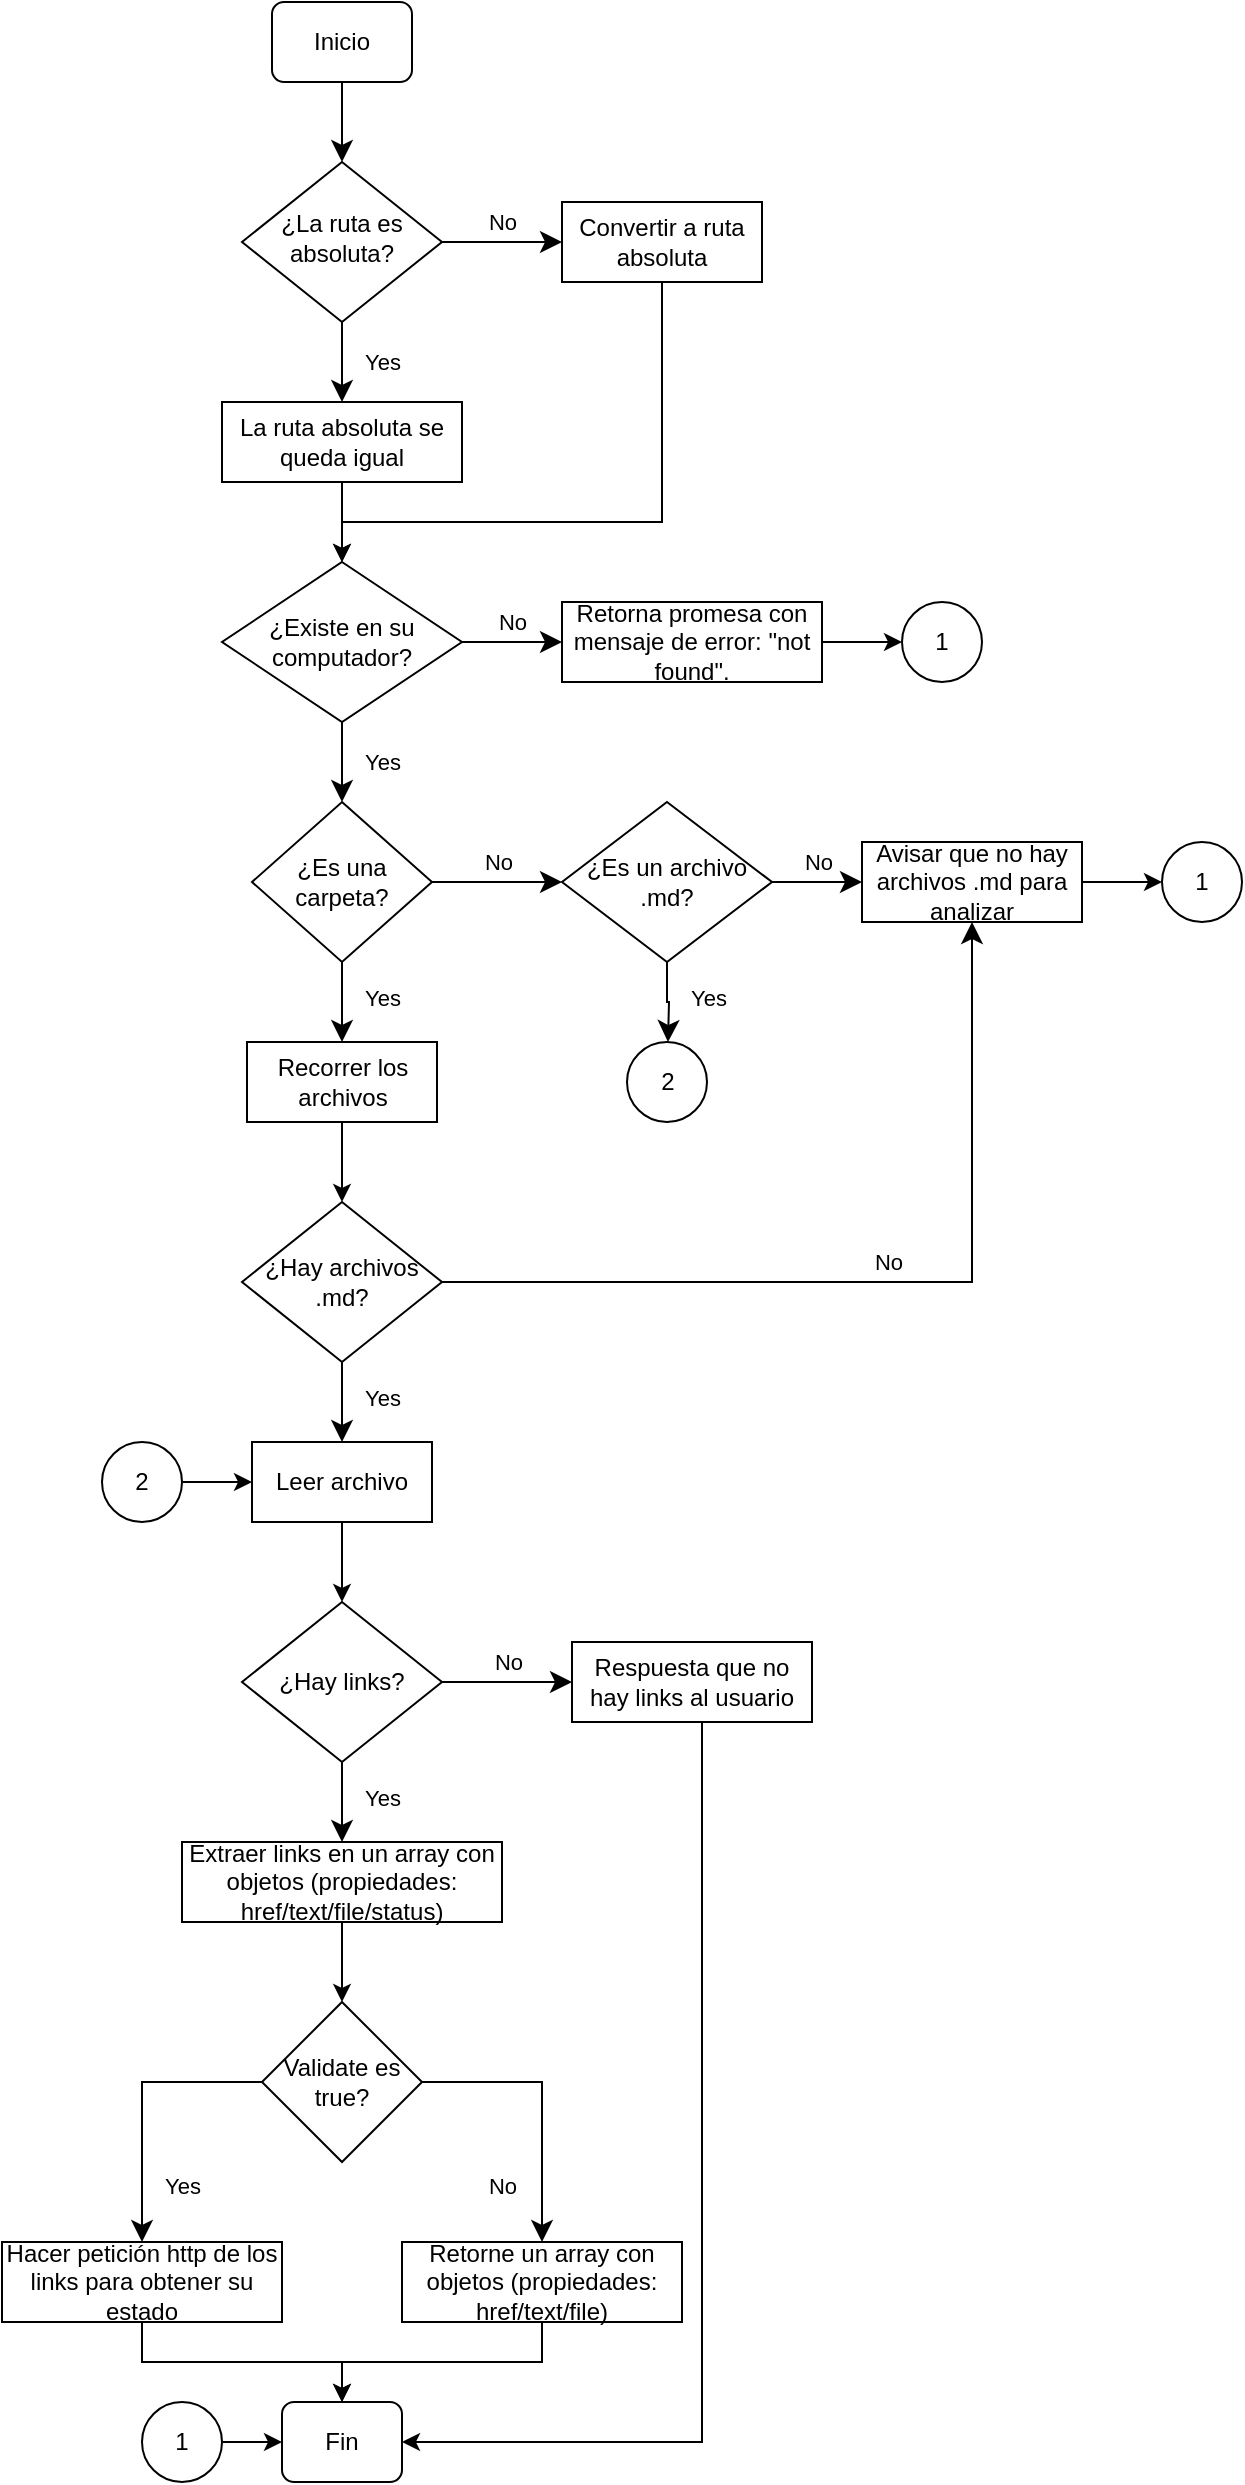 <mxfile version="14.6.9" type="github" pages="2">
  <diagram id="C5RBs43oDa-KdzZeNtuy" name="Page-1">
    <mxGraphModel dx="3195" dy="1273" grid="1" gridSize="10" guides="1" tooltips="1" connect="1" arrows="1" fold="1" page="1" pageScale="0.5" pageWidth="827" pageHeight="1169" math="0" shadow="0">
      <root>
        <mxCell id="WIyWlLk6GJQsqaUBKTNV-0" />
        <mxCell id="WIyWlLk6GJQsqaUBKTNV-1" parent="WIyWlLk6GJQsqaUBKTNV-0" />
        <mxCell id="WIyWlLk6GJQsqaUBKTNV-2" value="" style="rounded=0;html=1;jettySize=auto;orthogonalLoop=1;fontSize=11;endArrow=classic;endFill=1;endSize=8;strokeWidth=1;shadow=0;labelBackgroundColor=none;edgeStyle=orthogonalEdgeStyle;" parent="WIyWlLk6GJQsqaUBKTNV-1" source="WIyWlLk6GJQsqaUBKTNV-3" target="WIyWlLk6GJQsqaUBKTNV-6" edge="1">
          <mxGeometry relative="1" as="geometry" />
        </mxCell>
        <mxCell id="WIyWlLk6GJQsqaUBKTNV-3" value="Inicio" style="rounded=1;whiteSpace=wrap;html=1;fontSize=12;glass=0;strokeWidth=1;shadow=0;" parent="WIyWlLk6GJQsqaUBKTNV-1" vertex="1">
          <mxGeometry x="185" y="40" width="70" height="40" as="geometry" />
        </mxCell>
        <mxCell id="WIyWlLk6GJQsqaUBKTNV-4" value="Yes" style="rounded=0;html=1;jettySize=auto;orthogonalLoop=1;fontSize=11;endArrow=classic;endFill=1;endSize=8;strokeWidth=1;shadow=0;labelBackgroundColor=none;edgeStyle=orthogonalEdgeStyle;entryX=0.5;entryY=0;entryDx=0;entryDy=0;" parent="WIyWlLk6GJQsqaUBKTNV-1" source="WIyWlLk6GJQsqaUBKTNV-6" target="BhRJRYYAKcvQ0J8DfjrN-0" edge="1">
          <mxGeometry y="20" relative="1" as="geometry">
            <mxPoint as="offset" />
            <mxPoint x="220" y="250" as="targetPoint" />
          </mxGeometry>
        </mxCell>
        <mxCell id="WIyWlLk6GJQsqaUBKTNV-5" value="No" style="edgeStyle=orthogonalEdgeStyle;rounded=0;html=1;jettySize=auto;orthogonalLoop=1;fontSize=11;endArrow=classic;endFill=1;endSize=8;strokeWidth=1;shadow=0;labelBackgroundColor=none;" parent="WIyWlLk6GJQsqaUBKTNV-1" source="WIyWlLk6GJQsqaUBKTNV-6" target="WIyWlLk6GJQsqaUBKTNV-7" edge="1">
          <mxGeometry y="10" relative="1" as="geometry">
            <mxPoint as="offset" />
          </mxGeometry>
        </mxCell>
        <mxCell id="WIyWlLk6GJQsqaUBKTNV-6" value="¿La ruta es absoluta?" style="rhombus;whiteSpace=wrap;html=1;shadow=0;fontFamily=Helvetica;fontSize=12;align=center;strokeWidth=1;spacing=6;spacingTop=-4;" parent="WIyWlLk6GJQsqaUBKTNV-1" vertex="1">
          <mxGeometry x="170" y="120" width="100" height="80" as="geometry" />
        </mxCell>
        <mxCell id="BhRJRYYAKcvQ0J8DfjrN-45" style="edgeStyle=orthogonalEdgeStyle;rounded=0;orthogonalLoop=1;jettySize=auto;html=1;entryX=0.5;entryY=0;entryDx=0;entryDy=0;endArrow=classic;endFill=1;" parent="WIyWlLk6GJQsqaUBKTNV-1" source="WIyWlLk6GJQsqaUBKTNV-7" target="BhRJRYYAKcvQ0J8DfjrN-1" edge="1">
          <mxGeometry relative="1" as="geometry">
            <Array as="points">
              <mxPoint x="380" y="300" />
              <mxPoint x="220" y="300" />
            </Array>
          </mxGeometry>
        </mxCell>
        <mxCell id="WIyWlLk6GJQsqaUBKTNV-7" value="Convertir a ruta absoluta" style="rounded=1;whiteSpace=wrap;html=1;fontSize=12;glass=0;strokeWidth=1;shadow=0;arcSize=0;" parent="WIyWlLk6GJQsqaUBKTNV-1" vertex="1">
          <mxGeometry x="330" y="140" width="100" height="40" as="geometry" />
        </mxCell>
        <mxCell id="WIyWlLk6GJQsqaUBKTNV-9" value="Yes" style="edgeStyle=orthogonalEdgeStyle;rounded=0;html=1;jettySize=auto;orthogonalLoop=1;fontSize=11;endArrow=classic;endFill=1;endSize=8;strokeWidth=1;shadow=0;labelBackgroundColor=none;exitX=0.5;exitY=1;exitDx=0;exitDy=0;entryX=0.5;entryY=0;entryDx=0;entryDy=0;" parent="WIyWlLk6GJQsqaUBKTNV-1" source="BhRJRYYAKcvQ0J8DfjrN-17" target="BhRJRYYAKcvQ0J8DfjrN-20" edge="1">
          <mxGeometry x="-0.111" y="20" relative="1" as="geometry">
            <mxPoint as="offset" />
            <mxPoint x="270" y="210" as="sourcePoint" />
            <mxPoint x="320" y="210" as="targetPoint" />
          </mxGeometry>
        </mxCell>
        <mxCell id="BhRJRYYAKcvQ0J8DfjrN-3" style="edgeStyle=orthogonalEdgeStyle;rounded=0;orthogonalLoop=1;jettySize=auto;html=1;exitX=0.5;exitY=1;exitDx=0;exitDy=0;entryX=0.5;entryY=0;entryDx=0;entryDy=0;endArrow=classic;endFill=1;" parent="WIyWlLk6GJQsqaUBKTNV-1" source="BhRJRYYAKcvQ0J8DfjrN-0" target="BhRJRYYAKcvQ0J8DfjrN-1" edge="1">
          <mxGeometry relative="1" as="geometry" />
        </mxCell>
        <mxCell id="BhRJRYYAKcvQ0J8DfjrN-0" value="La ruta absoluta se queda igual" style="rounded=1;whiteSpace=wrap;html=1;arcSize=0;" parent="WIyWlLk6GJQsqaUBKTNV-1" vertex="1">
          <mxGeometry x="160" y="240" width="120" height="40" as="geometry" />
        </mxCell>
        <mxCell id="BhRJRYYAKcvQ0J8DfjrN-1" value="¿Existe en su computador?" style="rhombus;whiteSpace=wrap;html=1;" parent="WIyWlLk6GJQsqaUBKTNV-1" vertex="1">
          <mxGeometry x="160" y="320" width="120" height="80" as="geometry" />
        </mxCell>
        <mxCell id="BhRJRYYAKcvQ0J8DfjrN-51" style="edgeStyle=orthogonalEdgeStyle;rounded=0;orthogonalLoop=1;jettySize=auto;html=1;entryX=0;entryY=0.5;entryDx=0;entryDy=0;endArrow=classic;endFill=1;" parent="WIyWlLk6GJQsqaUBKTNV-1" source="BhRJRYYAKcvQ0J8DfjrN-11" target="BhRJRYYAKcvQ0J8DfjrN-50" edge="1">
          <mxGeometry relative="1" as="geometry">
            <mxPoint x="510" y="360" as="sourcePoint" />
          </mxGeometry>
        </mxCell>
        <mxCell id="BhRJRYYAKcvQ0J8DfjrN-11" value="Retorna promesa con mensaje de error: &quot;not found&quot;." style="whiteSpace=wrap;html=1;" parent="WIyWlLk6GJQsqaUBKTNV-1" vertex="1">
          <mxGeometry x="330" y="340" width="130" height="40" as="geometry" />
        </mxCell>
        <mxCell id="BhRJRYYAKcvQ0J8DfjrN-17" value="¿Hay archivos .md?" style="rhombus;whiteSpace=wrap;html=1;" parent="WIyWlLk6GJQsqaUBKTNV-1" vertex="1">
          <mxGeometry x="170" y="640" width="100" height="80" as="geometry" />
        </mxCell>
        <mxCell id="BhRJRYYAKcvQ0J8DfjrN-24" value="" style="edgeStyle=orthogonalEdgeStyle;rounded=0;orthogonalLoop=1;jettySize=auto;html=1;endArrow=classic;endFill=1;" parent="WIyWlLk6GJQsqaUBKTNV-1" source="BhRJRYYAKcvQ0J8DfjrN-20" target="BhRJRYYAKcvQ0J8DfjrN-46" edge="1">
          <mxGeometry relative="1" as="geometry">
            <mxPoint x="220" y="680" as="targetPoint" />
          </mxGeometry>
        </mxCell>
        <mxCell id="BhRJRYYAKcvQ0J8DfjrN-20" value="Leer archivo" style="whiteSpace=wrap;html=1;" parent="WIyWlLk6GJQsqaUBKTNV-1" vertex="1">
          <mxGeometry x="175" y="760" width="90" height="40" as="geometry" />
        </mxCell>
        <mxCell id="E7rHuDmB5QC5V3yIihRZ-7" style="edgeStyle=orthogonalEdgeStyle;rounded=0;orthogonalLoop=1;jettySize=auto;html=1;exitX=0.5;exitY=1;exitDx=0;exitDy=0;" parent="WIyWlLk6GJQsqaUBKTNV-1" source="BhRJRYYAKcvQ0J8DfjrN-25" target="BhRJRYYAKcvQ0J8DfjrN-38" edge="1">
          <mxGeometry relative="1" as="geometry" />
        </mxCell>
        <mxCell id="BhRJRYYAKcvQ0J8DfjrN-25" value="Retorne un array con objetos (propiedades: href/text/file)" style="whiteSpace=wrap;html=1;" parent="WIyWlLk6GJQsqaUBKTNV-1" vertex="1">
          <mxGeometry x="250" y="1160" width="140" height="40" as="geometry" />
        </mxCell>
        <mxCell id="BhRJRYYAKcvQ0J8DfjrN-43" style="edgeStyle=orthogonalEdgeStyle;rounded=0;orthogonalLoop=1;jettySize=auto;html=1;entryX=1;entryY=0.5;entryDx=0;entryDy=0;endArrow=classic;endFill=1;" parent="WIyWlLk6GJQsqaUBKTNV-1" source="BhRJRYYAKcvQ0J8DfjrN-32" target="BhRJRYYAKcvQ0J8DfjrN-38" edge="1">
          <mxGeometry relative="1" as="geometry">
            <Array as="points">
              <mxPoint x="400" y="1260" />
            </Array>
          </mxGeometry>
        </mxCell>
        <mxCell id="BhRJRYYAKcvQ0J8DfjrN-32" value="Respuesta que no hay links al usuario" style="whiteSpace=wrap;html=1;" parent="WIyWlLk6GJQsqaUBKTNV-1" vertex="1">
          <mxGeometry x="335" y="860" width="120" height="40" as="geometry" />
        </mxCell>
        <mxCell id="BhRJRYYAKcvQ0J8DfjrN-35" value="Yes" style="rounded=0;html=1;jettySize=auto;orthogonalLoop=1;fontSize=11;endArrow=classic;endFill=1;endSize=8;strokeWidth=1;shadow=0;labelBackgroundColor=none;edgeStyle=orthogonalEdgeStyle;exitX=0.5;exitY=1;exitDx=0;exitDy=0;entryX=0.5;entryY=0;entryDx=0;entryDy=0;" parent="WIyWlLk6GJQsqaUBKTNV-1" source="BhRJRYYAKcvQ0J8DfjrN-1" target="BhRJRYYAKcvQ0J8DfjrN-49" edge="1">
          <mxGeometry y="20" relative="1" as="geometry">
            <mxPoint as="offset" />
            <mxPoint x="230" y="220" as="sourcePoint" />
            <mxPoint x="230" y="260" as="targetPoint" />
          </mxGeometry>
        </mxCell>
        <mxCell id="BhRJRYYAKcvQ0J8DfjrN-36" value="No" style="edgeStyle=orthogonalEdgeStyle;rounded=0;html=1;jettySize=auto;orthogonalLoop=1;fontSize=11;endArrow=classic;endFill=1;endSize=8;strokeWidth=1;shadow=0;labelBackgroundColor=none;exitX=1;exitY=0.5;exitDx=0;exitDy=0;entryX=0;entryY=0.5;entryDx=0;entryDy=0;" parent="WIyWlLk6GJQsqaUBKTNV-1" source="BhRJRYYAKcvQ0J8DfjrN-1" target="BhRJRYYAKcvQ0J8DfjrN-11" edge="1">
          <mxGeometry y="10" relative="1" as="geometry">
            <mxPoint as="offset" />
            <mxPoint x="280" y="350" as="sourcePoint" />
            <mxPoint x="330" y="180" as="targetPoint" />
          </mxGeometry>
        </mxCell>
        <mxCell id="BhRJRYYAKcvQ0J8DfjrN-37" value="Yes" style="edgeStyle=orthogonalEdgeStyle;rounded=0;html=1;jettySize=auto;orthogonalLoop=1;fontSize=11;endArrow=classic;endFill=1;endSize=8;strokeWidth=1;shadow=0;labelBackgroundColor=none;entryX=0.5;entryY=0;entryDx=0;entryDy=0;" parent="WIyWlLk6GJQsqaUBKTNV-1" source="BhRJRYYAKcvQ0J8DfjrN-46" target="C8ftDMsVp3lCdtYubEuG-0" edge="1">
          <mxGeometry x="-0.111" y="20" relative="1" as="geometry">
            <mxPoint as="offset" />
            <mxPoint x="220" y="950" as="sourcePoint" />
            <mxPoint x="220" y="960" as="targetPoint" />
          </mxGeometry>
        </mxCell>
        <mxCell id="BhRJRYYAKcvQ0J8DfjrN-38" value="Fin" style="rounded=1;whiteSpace=wrap;html=1;" parent="WIyWlLk6GJQsqaUBKTNV-1" vertex="1">
          <mxGeometry x="190" y="1240" width="60" height="40" as="geometry" />
        </mxCell>
        <mxCell id="BhRJRYYAKcvQ0J8DfjrN-41" value="No" style="edgeStyle=orthogonalEdgeStyle;rounded=0;html=1;jettySize=auto;orthogonalLoop=1;fontSize=11;endArrow=classic;endFill=1;endSize=8;strokeWidth=1;shadow=0;labelBackgroundColor=none;exitX=1;exitY=0.5;exitDx=0;exitDy=0;entryX=0;entryY=0.5;entryDx=0;entryDy=0;" parent="WIyWlLk6GJQsqaUBKTNV-1" source="BhRJRYYAKcvQ0J8DfjrN-46" target="BhRJRYYAKcvQ0J8DfjrN-32" edge="1">
          <mxGeometry y="10" relative="1" as="geometry">
            <mxPoint as="offset" />
            <mxPoint x="280" y="860" as="sourcePoint" />
            <mxPoint x="360" y="600" as="targetPoint" />
          </mxGeometry>
        </mxCell>
        <mxCell id="BhRJRYYAKcvQ0J8DfjrN-46" value="&lt;span&gt;¿Hay links?&lt;/span&gt;" style="rhombus;whiteSpace=wrap;html=1;" parent="WIyWlLk6GJQsqaUBKTNV-1" vertex="1">
          <mxGeometry x="170" y="840" width="100" height="80" as="geometry" />
        </mxCell>
        <mxCell id="BhRJRYYAKcvQ0J8DfjrN-48" value="No" style="edgeStyle=orthogonalEdgeStyle;rounded=0;html=1;jettySize=auto;orthogonalLoop=1;fontSize=11;endArrow=classic;endFill=1;endSize=8;strokeWidth=1;shadow=0;labelBackgroundColor=none;exitX=1;exitY=0.5;exitDx=0;exitDy=0;entryX=0.5;entryY=1;entryDx=0;entryDy=0;" parent="WIyWlLk6GJQsqaUBKTNV-1" source="BhRJRYYAKcvQ0J8DfjrN-17" target="BhRJRYYAKcvQ0J8DfjrN-74" edge="1">
          <mxGeometry y="10" relative="1" as="geometry">
            <mxPoint as="offset" />
            <mxPoint x="290" y="290" as="sourcePoint" />
            <mxPoint x="330" y="680" as="targetPoint" />
          </mxGeometry>
        </mxCell>
        <mxCell id="BhRJRYYAKcvQ0J8DfjrN-49" value="¿Es una carpeta?" style="rhombus;whiteSpace=wrap;html=1;" parent="WIyWlLk6GJQsqaUBKTNV-1" vertex="1">
          <mxGeometry x="175" y="440" width="90" height="80" as="geometry" />
        </mxCell>
        <mxCell id="BhRJRYYAKcvQ0J8DfjrN-50" value="1" style="ellipse;whiteSpace=wrap;html=1;aspect=fixed;" parent="WIyWlLk6GJQsqaUBKTNV-1" vertex="1">
          <mxGeometry x="500" y="340" width="40" height="40" as="geometry" />
        </mxCell>
        <mxCell id="BhRJRYYAKcvQ0J8DfjrN-53" value="" style="edgeStyle=orthogonalEdgeStyle;rounded=0;orthogonalLoop=1;jettySize=auto;html=1;endArrow=classic;endFill=1;" parent="WIyWlLk6GJQsqaUBKTNV-1" source="BhRJRYYAKcvQ0J8DfjrN-52" target="BhRJRYYAKcvQ0J8DfjrN-38" edge="1">
          <mxGeometry relative="1" as="geometry" />
        </mxCell>
        <mxCell id="BhRJRYYAKcvQ0J8DfjrN-52" value="1" style="ellipse;whiteSpace=wrap;html=1;aspect=fixed;" parent="WIyWlLk6GJQsqaUBKTNV-1" vertex="1">
          <mxGeometry x="120" y="1240" width="40" height="40" as="geometry" />
        </mxCell>
        <mxCell id="BhRJRYYAKcvQ0J8DfjrN-61" style="edgeStyle=orthogonalEdgeStyle;rounded=0;orthogonalLoop=1;jettySize=auto;html=1;exitX=0.5;exitY=1;exitDx=0;exitDy=0;entryX=0.5;entryY=0;entryDx=0;entryDy=0;endArrow=classic;endFill=1;" parent="WIyWlLk6GJQsqaUBKTNV-1" source="BhRJRYYAKcvQ0J8DfjrN-54" target="BhRJRYYAKcvQ0J8DfjrN-17" edge="1">
          <mxGeometry relative="1" as="geometry" />
        </mxCell>
        <mxCell id="BhRJRYYAKcvQ0J8DfjrN-54" value="Recorrer los archivos" style="whiteSpace=wrap;html=1;rounded=0;" parent="WIyWlLk6GJQsqaUBKTNV-1" vertex="1">
          <mxGeometry x="172.5" y="560" width="95" height="40" as="geometry" />
        </mxCell>
        <mxCell id="BhRJRYYAKcvQ0J8DfjrN-59" value="Yes" style="edgeStyle=orthogonalEdgeStyle;rounded=0;html=1;jettySize=auto;orthogonalLoop=1;fontSize=11;endArrow=classic;endFill=1;endSize=8;strokeWidth=1;shadow=0;labelBackgroundColor=none;exitX=0.5;exitY=1;exitDx=0;exitDy=0;entryX=0.5;entryY=0;entryDx=0;entryDy=0;" parent="WIyWlLk6GJQsqaUBKTNV-1" source="BhRJRYYAKcvQ0J8DfjrN-49" target="BhRJRYYAKcvQ0J8DfjrN-54" edge="1">
          <mxGeometry x="-0.111" y="20" relative="1" as="geometry">
            <mxPoint as="offset" />
            <mxPoint x="230" y="530" as="sourcePoint" />
            <mxPoint x="230" y="570" as="targetPoint" />
          </mxGeometry>
        </mxCell>
        <mxCell id="BhRJRYYAKcvQ0J8DfjrN-63" value="¿Es un archivo .md?" style="rhombus;whiteSpace=wrap;html=1;" parent="WIyWlLk6GJQsqaUBKTNV-1" vertex="1">
          <mxGeometry x="330" y="440" width="105" height="80" as="geometry" />
        </mxCell>
        <mxCell id="BhRJRYYAKcvQ0J8DfjrN-65" value="No" style="edgeStyle=orthogonalEdgeStyle;rounded=0;html=1;jettySize=auto;orthogonalLoop=1;fontSize=11;endArrow=classic;endFill=1;endSize=8;strokeWidth=1;shadow=0;labelBackgroundColor=none;exitX=1;exitY=0.5;exitDx=0;exitDy=0;entryX=0;entryY=0.5;entryDx=0;entryDy=0;" parent="WIyWlLk6GJQsqaUBKTNV-1" source="BhRJRYYAKcvQ0J8DfjrN-49" target="BhRJRYYAKcvQ0J8DfjrN-63" edge="1">
          <mxGeometry y="10" relative="1" as="geometry">
            <mxPoint as="offset" />
            <mxPoint x="290" y="370" as="sourcePoint" />
            <mxPoint x="340" y="370" as="targetPoint" />
          </mxGeometry>
        </mxCell>
        <mxCell id="BhRJRYYAKcvQ0J8DfjrN-66" value="Yes" style="edgeStyle=orthogonalEdgeStyle;rounded=0;html=1;jettySize=auto;orthogonalLoop=1;fontSize=11;endArrow=classic;endFill=1;endSize=8;strokeWidth=1;shadow=0;labelBackgroundColor=none;exitX=0.5;exitY=1;exitDx=0;exitDy=0;" parent="WIyWlLk6GJQsqaUBKTNV-1" source="BhRJRYYAKcvQ0J8DfjrN-63" edge="1">
          <mxGeometry x="-0.111" y="20" relative="1" as="geometry">
            <mxPoint as="offset" />
            <mxPoint x="230" y="530" as="sourcePoint" />
            <mxPoint x="383" y="560" as="targetPoint" />
          </mxGeometry>
        </mxCell>
        <mxCell id="BhRJRYYAKcvQ0J8DfjrN-68" value="2" style="ellipse;whiteSpace=wrap;html=1;aspect=fixed;" parent="WIyWlLk6GJQsqaUBKTNV-1" vertex="1">
          <mxGeometry x="362.5" y="560" width="40" height="40" as="geometry" />
        </mxCell>
        <mxCell id="BhRJRYYAKcvQ0J8DfjrN-72" style="edgeStyle=orthogonalEdgeStyle;rounded=0;orthogonalLoop=1;jettySize=auto;html=1;exitX=1;exitY=0.5;exitDx=0;exitDy=0;entryX=0;entryY=0.5;entryDx=0;entryDy=0;endArrow=classic;endFill=1;" parent="WIyWlLk6GJQsqaUBKTNV-1" source="BhRJRYYAKcvQ0J8DfjrN-71" target="BhRJRYYAKcvQ0J8DfjrN-20" edge="1">
          <mxGeometry relative="1" as="geometry" />
        </mxCell>
        <mxCell id="BhRJRYYAKcvQ0J8DfjrN-71" value="2" style="ellipse;whiteSpace=wrap;html=1;aspect=fixed;" parent="WIyWlLk6GJQsqaUBKTNV-1" vertex="1">
          <mxGeometry x="100" y="760" width="40" height="40" as="geometry" />
        </mxCell>
        <mxCell id="BhRJRYYAKcvQ0J8DfjrN-73" value="No" style="edgeStyle=orthogonalEdgeStyle;rounded=0;html=1;jettySize=auto;orthogonalLoop=1;fontSize=11;endArrow=classic;endFill=1;endSize=8;strokeWidth=1;shadow=0;labelBackgroundColor=none;exitX=1;exitY=0.5;exitDx=0;exitDy=0;" parent="WIyWlLk6GJQsqaUBKTNV-1" source="BhRJRYYAKcvQ0J8DfjrN-63" target="BhRJRYYAKcvQ0J8DfjrN-74" edge="1">
          <mxGeometry y="10" relative="1" as="geometry">
            <mxPoint as="offset" />
            <mxPoint x="275" y="490" as="sourcePoint" />
            <mxPoint x="490" y="480" as="targetPoint" />
          </mxGeometry>
        </mxCell>
        <mxCell id="BhRJRYYAKcvQ0J8DfjrN-74" value="Avisar que no hay archivos .md para analizar" style="rounded=0;whiteSpace=wrap;html=1;" parent="WIyWlLk6GJQsqaUBKTNV-1" vertex="1">
          <mxGeometry x="480" y="460" width="110" height="40" as="geometry" />
        </mxCell>
        <mxCell id="BhRJRYYAKcvQ0J8DfjrN-75" style="edgeStyle=orthogonalEdgeStyle;rounded=0;orthogonalLoop=1;jettySize=auto;html=1;entryX=0;entryY=0.5;entryDx=0;entryDy=0;endArrow=classic;endFill=1;" parent="WIyWlLk6GJQsqaUBKTNV-1" source="BhRJRYYAKcvQ0J8DfjrN-74" target="BhRJRYYAKcvQ0J8DfjrN-76" edge="1">
          <mxGeometry relative="1" as="geometry">
            <mxPoint x="590" y="480" as="sourcePoint" />
          </mxGeometry>
        </mxCell>
        <mxCell id="BhRJRYYAKcvQ0J8DfjrN-76" value="1" style="ellipse;whiteSpace=wrap;html=1;aspect=fixed;" parent="WIyWlLk6GJQsqaUBKTNV-1" vertex="1">
          <mxGeometry x="630" y="460" width="40" height="40" as="geometry" />
        </mxCell>
        <mxCell id="E7rHuDmB5QC5V3yIihRZ-2" value="Yes" style="edgeStyle=orthogonalEdgeStyle;rounded=0;html=1;jettySize=auto;orthogonalLoop=1;fontSize=11;endArrow=classic;endFill=1;endSize=8;strokeWidth=1;shadow=0;labelBackgroundColor=none;exitX=0;exitY=0.5;exitDx=0;exitDy=0;entryX=0.5;entryY=0;entryDx=0;entryDy=0;" parent="WIyWlLk6GJQsqaUBKTNV-1" source="E7rHuDmB5QC5V3yIihRZ-3" target="E7rHuDmB5QC5V3yIihRZ-4" edge="1">
          <mxGeometry x="0.6" y="20" relative="1" as="geometry">
            <mxPoint as="offset" />
            <mxPoint x="284" y="1208" as="sourcePoint" />
            <mxPoint x="320" y="1270" as="targetPoint" />
          </mxGeometry>
        </mxCell>
        <mxCell id="E7rHuDmB5QC5V3yIihRZ-3" value="Validate es true?" style="rhombus;whiteSpace=wrap;html=1;" parent="WIyWlLk6GJQsqaUBKTNV-1" vertex="1">
          <mxGeometry x="180" y="1040" width="80" height="80" as="geometry" />
        </mxCell>
        <mxCell id="E7rHuDmB5QC5V3yIihRZ-6" style="edgeStyle=orthogonalEdgeStyle;rounded=0;orthogonalLoop=1;jettySize=auto;html=1;entryX=0.5;entryY=0;entryDx=0;entryDy=0;" parent="WIyWlLk6GJQsqaUBKTNV-1" source="E7rHuDmB5QC5V3yIihRZ-4" target="BhRJRYYAKcvQ0J8DfjrN-38" edge="1">
          <mxGeometry relative="1" as="geometry" />
        </mxCell>
        <mxCell id="E7rHuDmB5QC5V3yIihRZ-4" value="Hacer petición http de los links para obtener su estado" style="whiteSpace=wrap;html=1;" parent="WIyWlLk6GJQsqaUBKTNV-1" vertex="1">
          <mxGeometry x="50" y="1160" width="140" height="40" as="geometry" />
        </mxCell>
        <mxCell id="E7rHuDmB5QC5V3yIihRZ-5" value="No" style="edgeStyle=orthogonalEdgeStyle;rounded=0;html=1;jettySize=auto;orthogonalLoop=1;fontSize=11;endArrow=classic;endFill=1;endSize=8;strokeWidth=1;shadow=0;labelBackgroundColor=none;exitX=1;exitY=0.5;exitDx=0;exitDy=0;entryX=0.5;entryY=0;entryDx=0;entryDy=0;" parent="WIyWlLk6GJQsqaUBKTNV-1" source="E7rHuDmB5QC5V3yIihRZ-3" target="BhRJRYYAKcvQ0J8DfjrN-25" edge="1">
          <mxGeometry x="0.6" y="-20" relative="1" as="geometry">
            <mxPoint as="offset" />
            <mxPoint x="280" y="1130" as="sourcePoint" />
            <mxPoint x="345" y="1130" as="targetPoint" />
          </mxGeometry>
        </mxCell>
        <mxCell id="C8ftDMsVp3lCdtYubEuG-1" style="edgeStyle=orthogonalEdgeStyle;rounded=0;orthogonalLoop=1;jettySize=auto;html=1;" parent="WIyWlLk6GJQsqaUBKTNV-1" source="C8ftDMsVp3lCdtYubEuG-0" target="E7rHuDmB5QC5V3yIihRZ-3" edge="1">
          <mxGeometry relative="1" as="geometry" />
        </mxCell>
        <mxCell id="C8ftDMsVp3lCdtYubEuG-0" value="Extraer links en un array con objetos (propiedades: href/text/file/status)" style="rounded=0;whiteSpace=wrap;html=1;" parent="WIyWlLk6GJQsqaUBKTNV-1" vertex="1">
          <mxGeometry x="140" y="960" width="160" height="40" as="geometry" />
        </mxCell>
      </root>
    </mxGraphModel>
  </diagram>
  <diagram id="6YpdlspFfh-CgwEhxLKP" name="Page-2">
    <mxGraphModel dx="1303" dy="848" grid="1" gridSize="10" guides="1" tooltips="1" connect="1" arrows="1" fold="1" page="1" pageScale="1" pageWidth="827" pageHeight="1169" math="0" shadow="0">
      <root>
        <mxCell id="Re3q_bicI65L7OfS4d7Y-0" />
        <mxCell id="Re3q_bicI65L7OfS4d7Y-1" parent="Re3q_bicI65L7OfS4d7Y-0" />
        <mxCell id="TqOMjA8gUt00hM5vhaYG-0" value="Inicio" style="rounded=1;whiteSpace=wrap;html=1;fontSize=12;glass=0;strokeWidth=1;shadow=0;" vertex="1" parent="Re3q_bicI65L7OfS4d7Y-1">
          <mxGeometry x="1045" y="40" width="70" height="40" as="geometry" />
        </mxCell>
        <mxCell id="TqOMjA8gUt00hM5vhaYG-1" value="" style="rounded=0;html=1;jettySize=auto;orthogonalLoop=1;fontSize=11;endArrow=classic;endFill=1;endSize=8;strokeWidth=1;shadow=0;labelBackgroundColor=none;edgeStyle=orthogonalEdgeStyle;exitX=0.5;exitY=1;exitDx=0;exitDy=0;" edge="1" parent="Re3q_bicI65L7OfS4d7Y-1" source="TqOMjA8gUt00hM5vhaYG-0" target="TqOMjA8gUt00hM5vhaYG-3">
          <mxGeometry relative="1" as="geometry">
            <mxPoint x="890" y="50" as="sourcePoint" />
            <mxPoint x="260" y="130" as="targetPoint" />
          </mxGeometry>
        </mxCell>
        <mxCell id="TqOMjA8gUt00hM5vhaYG-2" value="" style="edgeStyle=orthogonalEdgeStyle;rounded=0;orthogonalLoop=1;jettySize=auto;html=1;" edge="1" parent="Re3q_bicI65L7OfS4d7Y-1" source="TqOMjA8gUt00hM5vhaYG-3" target="TqOMjA8gUt00hM5vhaYG-5">
          <mxGeometry relative="1" as="geometry" />
        </mxCell>
        <mxCell id="TqOMjA8gUt00hM5vhaYG-3" value="&lt;span&gt;array con objetos (propiedades: href/text/file)&lt;/span&gt;" style="shape=parallelogram;perimeter=parallelogramPerimeter;whiteSpace=wrap;html=1;fixedSize=1;" vertex="1" parent="Re3q_bicI65L7OfS4d7Y-1">
          <mxGeometry x="1010" y="120" width="140" height="40" as="geometry" />
        </mxCell>
        <mxCell id="TqOMjA8gUt00hM5vhaYG-4" value="" style="edgeStyle=orthogonalEdgeStyle;rounded=0;orthogonalLoop=1;jettySize=auto;html=1;" edge="1" parent="Re3q_bicI65L7OfS4d7Y-1" source="TqOMjA8gUt00hM5vhaYG-5" target="TqOMjA8gUt00hM5vhaYG-6">
          <mxGeometry relative="1" as="geometry" />
        </mxCell>
        <mxCell id="TqOMjA8gUt00hM5vhaYG-5" value="Llamar al API JS" style="whiteSpace=wrap;html=1;" vertex="1" parent="Re3q_bicI65L7OfS4d7Y-1">
          <mxGeometry x="1020" y="200" width="120" height="40" as="geometry" />
        </mxCell>
        <mxCell id="TqOMjA8gUt00hM5vhaYG-6" value="¿Opción&lt;br&gt;--validate?" style="rhombus;whiteSpace=wrap;html=1;" vertex="1" parent="Re3q_bicI65L7OfS4d7Y-1">
          <mxGeometry x="1040" y="280" width="80" height="80" as="geometry" />
        </mxCell>
        <mxCell id="TqOMjA8gUt00hM5vhaYG-7" value="Yes" style="rounded=0;html=1;jettySize=auto;orthogonalLoop=1;fontSize=11;endArrow=classic;endFill=1;endSize=8;strokeWidth=1;shadow=0;labelBackgroundColor=none;edgeStyle=orthogonalEdgeStyle;exitX=0.5;exitY=1;exitDx=0;exitDy=0;" edge="1" parent="Re3q_bicI65L7OfS4d7Y-1" source="TqOMjA8gUt00hM5vhaYG-6" target="TqOMjA8gUt00hM5vhaYG-8">
          <mxGeometry y="20" relative="1" as="geometry">
            <mxPoint as="offset" />
            <mxPoint x="260" y="410" as="sourcePoint" />
            <mxPoint x="1080" y="400" as="targetPoint" />
          </mxGeometry>
        </mxCell>
        <mxCell id="TqOMjA8gUt00hM5vhaYG-8" value="¿El link funciona?" style="rhombus;whiteSpace=wrap;html=1;rounded=0;" vertex="1" parent="Re3q_bicI65L7OfS4d7Y-1">
          <mxGeometry x="1040" y="400" width="80" height="80" as="geometry" />
        </mxCell>
        <mxCell id="TqOMjA8gUt00hM5vhaYG-9" value="Yes" style="rounded=0;html=1;jettySize=auto;orthogonalLoop=1;fontSize=11;endArrow=classic;endFill=1;endSize=8;strokeWidth=1;shadow=0;labelBackgroundColor=none;edgeStyle=orthogonalEdgeStyle;entryX=0.5;entryY=0;entryDx=0;entryDy=0;" edge="1" parent="Re3q_bicI65L7OfS4d7Y-1" source="TqOMjA8gUt00hM5vhaYG-8" target="TqOMjA8gUt00hM5vhaYG-11">
          <mxGeometry y="20" relative="1" as="geometry">
            <mxPoint as="offset" />
            <mxPoint x="1090" y="290" as="sourcePoint" />
            <mxPoint x="1080" y="520" as="targetPoint" />
          </mxGeometry>
        </mxCell>
        <mxCell id="TqOMjA8gUt00hM5vhaYG-10" style="edgeStyle=orthogonalEdgeStyle;rounded=0;orthogonalLoop=1;jettySize=auto;html=1;entryX=0;entryY=0.5;entryDx=0;entryDy=0;" edge="1" parent="Re3q_bicI65L7OfS4d7Y-1" source="TqOMjA8gUt00hM5vhaYG-11" target="TqOMjA8gUt00hM5vhaYG-16">
          <mxGeometry relative="1" as="geometry">
            <Array as="points">
              <mxPoint x="1010" y="700" />
            </Array>
          </mxGeometry>
        </mxCell>
        <mxCell id="TqOMjA8gUt00hM5vhaYG-11" value="Retorna &quot;ok&quot; después de la URL y status de la rspta recibida a la petición HTTP a dicha URL" style="rounded=0;whiteSpace=wrap;html=1;" vertex="1" parent="Re3q_bicI65L7OfS4d7Y-1">
          <mxGeometry x="950" y="560" width="120" height="80" as="geometry" />
        </mxCell>
        <mxCell id="TqOMjA8gUt00hM5vhaYG-12" value="No" style="edgeStyle=orthogonalEdgeStyle;rounded=0;html=1;jettySize=auto;orthogonalLoop=1;fontSize=11;endArrow=classic;endFill=1;endSize=8;strokeWidth=1;shadow=0;labelBackgroundColor=none;exitX=0.5;exitY=1;exitDx=0;exitDy=0;entryX=0.5;entryY=0;entryDx=0;entryDy=0;" edge="1" parent="Re3q_bicI65L7OfS4d7Y-1" source="TqOMjA8gUt00hM5vhaYG-8" target="TqOMjA8gUt00hM5vhaYG-14">
          <mxGeometry y="-20" relative="1" as="geometry">
            <mxPoint as="offset" />
            <mxPoint x="475" y="410" as="sourcePoint" />
            <mxPoint x="1180" y="560" as="targetPoint" />
          </mxGeometry>
        </mxCell>
        <mxCell id="TqOMjA8gUt00hM5vhaYG-13" style="edgeStyle=orthogonalEdgeStyle;rounded=0;orthogonalLoop=1;jettySize=auto;html=1;entryX=0;entryY=0.5;entryDx=0;entryDy=0;" edge="1" parent="Re3q_bicI65L7OfS4d7Y-1" source="TqOMjA8gUt00hM5vhaYG-14" target="TqOMjA8gUt00hM5vhaYG-16">
          <mxGeometry relative="1" as="geometry">
            <Array as="points">
              <mxPoint x="1150" y="700" />
            </Array>
          </mxGeometry>
        </mxCell>
        <mxCell id="TqOMjA8gUt00hM5vhaYG-14" value="&lt;span&gt;Retorna &quot;fail&quot; después de la URL y status de la rspta recibida a la petición HTTP a dicha URL&lt;/span&gt;" style="rounded=0;whiteSpace=wrap;html=1;" vertex="1" parent="Re3q_bicI65L7OfS4d7Y-1">
          <mxGeometry x="1090" y="560" width="120" height="80" as="geometry" />
        </mxCell>
        <mxCell id="TqOMjA8gUt00hM5vhaYG-15" value="" style="edgeStyle=orthogonalEdgeStyle;rounded=0;orthogonalLoop=1;jettySize=auto;html=1;" edge="1" parent="Re3q_bicI65L7OfS4d7Y-1" source="TqOMjA8gUt00hM5vhaYG-16" target="TqOMjA8gUt00hM5vhaYG-29">
          <mxGeometry relative="1" as="geometry" />
        </mxCell>
        <mxCell id="TqOMjA8gUt00hM5vhaYG-16" value="Truncado a 50 caracteres por línea." style="rounded=1;whiteSpace=wrap;html=1;arcSize=0;" vertex="1" parent="Re3q_bicI65L7OfS4d7Y-1">
          <mxGeometry x="1241" y="680" width="150" height="40" as="geometry" />
        </mxCell>
        <mxCell id="TqOMjA8gUt00hM5vhaYG-17" value="No" style="edgeStyle=orthogonalEdgeStyle;rounded=0;html=1;jettySize=auto;orthogonalLoop=1;fontSize=11;endArrow=classic;endFill=1;endSize=8;strokeWidth=1;shadow=0;labelBackgroundColor=none;exitX=1;exitY=0.5;exitDx=0;exitDy=0;entryX=0;entryY=0.5;entryDx=0;entryDy=0;" edge="1" parent="Re3q_bicI65L7OfS4d7Y-1" source="TqOMjA8gUt00hM5vhaYG-6" target="TqOMjA8gUt00hM5vhaYG-18">
          <mxGeometry y="-20" relative="1" as="geometry">
            <mxPoint as="offset" />
            <mxPoint x="1090" y="570" as="sourcePoint" />
            <mxPoint x="1191" y="320" as="targetPoint" />
          </mxGeometry>
        </mxCell>
        <mxCell id="TqOMjA8gUt00hM5vhaYG-18" value="&lt;span&gt;¿Opción&lt;/span&gt;&lt;br&gt;&lt;span&gt;--stats?&lt;/span&gt;" style="rhombus;whiteSpace=wrap;html=1;" vertex="1" parent="Re3q_bicI65L7OfS4d7Y-1">
          <mxGeometry x="1200" y="280" width="80" height="80" as="geometry" />
        </mxCell>
        <mxCell id="TqOMjA8gUt00hM5vhaYG-19" value="Yes" style="rounded=0;html=1;jettySize=auto;orthogonalLoop=1;fontSize=11;endArrow=classic;endFill=1;endSize=8;strokeWidth=1;shadow=0;labelBackgroundColor=none;edgeStyle=orthogonalEdgeStyle;exitX=0.5;exitY=1;exitDx=0;exitDy=0;" edge="1" parent="Re3q_bicI65L7OfS4d7Y-1" source="TqOMjA8gUt00hM5vhaYG-18" target="TqOMjA8gUt00hM5vhaYG-21">
          <mxGeometry y="20" relative="1" as="geometry">
            <mxPoint as="offset" />
            <mxPoint x="1231" y="360" as="sourcePoint" />
            <mxPoint x="1201" y="400" as="targetPoint" />
          </mxGeometry>
        </mxCell>
        <mxCell id="TqOMjA8gUt00hM5vhaYG-20" style="edgeStyle=orthogonalEdgeStyle;rounded=0;orthogonalLoop=1;jettySize=auto;html=1;exitX=1;exitY=0.5;exitDx=0;exitDy=0;" edge="1" parent="Re3q_bicI65L7OfS4d7Y-1" source="TqOMjA8gUt00hM5vhaYG-21" target="TqOMjA8gUt00hM5vhaYG-16">
          <mxGeometry relative="1" as="geometry" />
        </mxCell>
        <mxCell id="TqOMjA8gUt00hM5vhaYG-21" value="Retorna el total de enlaces y los únicos. Ejm:&lt;br&gt;Total: 3&lt;br&gt;Unique: 3" style="rounded=0;whiteSpace=wrap;html=1;" vertex="1" parent="Re3q_bicI65L7OfS4d7Y-1">
          <mxGeometry x="1195" y="400" width="90" height="80" as="geometry" />
        </mxCell>
        <mxCell id="TqOMjA8gUt00hM5vhaYG-22" value="No" style="edgeStyle=orthogonalEdgeStyle;rounded=0;html=1;jettySize=auto;orthogonalLoop=1;fontSize=11;endArrow=classic;endFill=1;endSize=8;strokeWidth=1;shadow=0;labelBackgroundColor=none;exitX=1;exitY=0.5;exitDx=0;exitDy=0;" edge="1" parent="Re3q_bicI65L7OfS4d7Y-1" source="TqOMjA8gUt00hM5vhaYG-18" target="TqOMjA8gUt00hM5vhaYG-23">
          <mxGeometry y="-20" relative="1" as="geometry">
            <mxPoint as="offset" />
            <mxPoint x="1130" y="330" as="sourcePoint" />
            <mxPoint x="1370" y="320" as="targetPoint" />
          </mxGeometry>
        </mxCell>
        <mxCell id="TqOMjA8gUt00hM5vhaYG-23" value="&lt;span style=&quot;color: rgb(0 , 0 , 0) ; font-family: &amp;#34;helvetica&amp;#34; ; font-size: 12px ; font-style: normal ; font-weight: 400 ; letter-spacing: normal ; text-align: center ; text-indent: 0px ; text-transform: none ; word-spacing: 0px ; background-color: rgb(248 , 249 , 250)&quot;&gt;¿Opción&lt;/span&gt;&lt;br style=&quot;color: rgb(0 , 0 , 0) ; font-family: &amp;#34;helvetica&amp;#34; ; font-size: 12px ; font-style: normal ; font-weight: 400 ; letter-spacing: normal ; text-align: center ; text-indent: 0px ; text-transform: none ; word-spacing: 0px ; background-color: rgb(248 , 249 , 250)&quot;&gt;&lt;span style=&quot;color: rgb(0 , 0 , 0) ; font-family: &amp;#34;helvetica&amp;#34; ; font-size: 12px ; font-style: normal ; font-weight: 400 ; letter-spacing: normal ; text-align: center ; text-indent: 0px ; text-transform: none ; word-spacing: 0px ; background-color: rgb(248 , 249 , 250)&quot;&gt;--stats y &lt;br&gt;--validate?&lt;/span&gt;" style="rhombus;whiteSpace=wrap;html=1;" vertex="1" parent="Re3q_bicI65L7OfS4d7Y-1">
          <mxGeometry x="1360" y="270" width="100" height="100" as="geometry" />
        </mxCell>
        <mxCell id="TqOMjA8gUt00hM5vhaYG-24" value="Yes" style="rounded=0;html=1;jettySize=auto;orthogonalLoop=1;fontSize=11;endArrow=classic;endFill=1;endSize=8;strokeWidth=1;shadow=0;labelBackgroundColor=none;edgeStyle=orthogonalEdgeStyle;" edge="1" parent="Re3q_bicI65L7OfS4d7Y-1" source="TqOMjA8gUt00hM5vhaYG-23" target="TqOMjA8gUt00hM5vhaYG-26">
          <mxGeometry y="20" relative="1" as="geometry">
            <mxPoint as="offset" />
            <mxPoint x="1250" y="370" as="sourcePoint" />
            <mxPoint x="1410" y="400" as="targetPoint" />
          </mxGeometry>
        </mxCell>
        <mxCell id="TqOMjA8gUt00hM5vhaYG-25" style="edgeStyle=orthogonalEdgeStyle;rounded=0;orthogonalLoop=1;jettySize=auto;html=1;entryX=0.5;entryY=0;entryDx=0;entryDy=0;exitX=0.013;exitY=0.369;exitDx=0;exitDy=0;exitPerimeter=0;" edge="1" parent="Re3q_bicI65L7OfS4d7Y-1" source="TqOMjA8gUt00hM5vhaYG-26" target="TqOMjA8gUt00hM5vhaYG-16">
          <mxGeometry relative="1" as="geometry">
            <mxPoint x="1310" y="438" as="sourcePoint" />
            <Array as="points">
              <mxPoint x="1316" y="441" />
            </Array>
          </mxGeometry>
        </mxCell>
        <mxCell id="TqOMjA8gUt00hM5vhaYG-26" value="&lt;span style=&quot;color: rgb(0 , 0 , 0) ; font-family: &amp;#34;helvetica&amp;#34; ; font-size: 12px ; font-style: normal ; font-weight: 400 ; letter-spacing: normal ; text-align: center ; text-indent: 0px ; text-transform: none ; word-spacing: 0px ; background-color: rgb(248 , 249 , 250) ; display: inline ; float: none&quot;&gt;Retorna enlaces únicos, el total y número de rotos. Ejm:&lt;/span&gt;&lt;br style=&quot;color: rgb(0 , 0 , 0) ; font-family: &amp;#34;helvetica&amp;#34; ; font-size: 12px ; font-style: normal ; font-weight: 400 ; letter-spacing: normal ; text-align: center ; text-indent: 0px ; text-transform: none ; word-spacing: 0px ; background-color: rgb(248 , 249 , 250)&quot;&gt;&lt;span style=&quot;color: rgb(0 , 0 , 0) ; font-family: &amp;#34;helvetica&amp;#34; ; font-size: 12px ; font-style: normal ; font-weight: 400 ; letter-spacing: normal ; text-align: center ; text-indent: 0px ; text-transform: none ; word-spacing: 0px ; background-color: rgb(248 , 249 , 250) ; display: inline ; float: none&quot;&gt;Total: 3&lt;/span&gt;&lt;br style=&quot;color: rgb(0 , 0 , 0) ; font-family: &amp;#34;helvetica&amp;#34; ; font-size: 12px ; font-style: normal ; font-weight: 400 ; letter-spacing: normal ; text-align: center ; text-indent: 0px ; text-transform: none ; word-spacing: 0px ; background-color: rgb(248 , 249 , 250)&quot;&gt;&lt;span style=&quot;color: rgb(0 , 0 , 0) ; font-family: &amp;#34;helvetica&amp;#34; ; font-size: 12px ; font-style: normal ; font-weight: 400 ; letter-spacing: normal ; text-align: center ; text-indent: 0px ; text-transform: none ; word-spacing: 0px ; background-color: rgb(248 , 249 , 250) ; display: inline ; float: none&quot;&gt;Unique: 3&lt;/span&gt;&lt;br&gt;Broken: 1" style="rounded=0;whiteSpace=wrap;html=1;" vertex="1" parent="Re3q_bicI65L7OfS4d7Y-1">
          <mxGeometry x="1350" y="400" width="120" height="110" as="geometry" />
        </mxCell>
        <mxCell id="TqOMjA8gUt00hM5vhaYG-27" value="No" style="edgeStyle=orthogonalEdgeStyle;rounded=0;html=1;jettySize=auto;orthogonalLoop=1;fontSize=11;endArrow=classic;endFill=1;endSize=8;strokeWidth=1;shadow=0;labelBackgroundColor=none;exitX=1;exitY=0.5;exitDx=0;exitDy=0;entryX=1;entryY=0.5;entryDx=0;entryDy=0;" edge="1" parent="Re3q_bicI65L7OfS4d7Y-1" source="TqOMjA8gUt00hM5vhaYG-23" target="TqOMjA8gUt00hM5vhaYG-16">
          <mxGeometry y="-20" relative="1" as="geometry">
            <mxPoint as="offset" />
            <mxPoint x="1290" y="330" as="sourcePoint" />
            <mxPoint x="1520" y="320" as="targetPoint" />
          </mxGeometry>
        </mxCell>
        <mxCell id="TqOMjA8gUt00hM5vhaYG-28" style="edgeStyle=orthogonalEdgeStyle;rounded=0;orthogonalLoop=1;jettySize=auto;html=1;entryX=0.5;entryY=0;entryDx=0;entryDy=0;" edge="1" parent="Re3q_bicI65L7OfS4d7Y-1" source="TqOMjA8gUt00hM5vhaYG-29" target="TqOMjA8gUt00hM5vhaYG-30">
          <mxGeometry relative="1" as="geometry" />
        </mxCell>
        <mxCell id="TqOMjA8gUt00hM5vhaYG-29" value="Mostrar consola" style="whiteSpace=wrap;html=1;rounded=1;arcSize=0;" vertex="1" parent="Re3q_bicI65L7OfS4d7Y-1">
          <mxGeometry x="1256" y="760" width="120" height="40" as="geometry" />
        </mxCell>
        <mxCell id="TqOMjA8gUt00hM5vhaYG-30" value="Fin" style="rounded=1;whiteSpace=wrap;html=1;" vertex="1" parent="Re3q_bicI65L7OfS4d7Y-1">
          <mxGeometry x="1274" y="840" width="84" height="40" as="geometry" />
        </mxCell>
      </root>
    </mxGraphModel>
  </diagram>
</mxfile>

